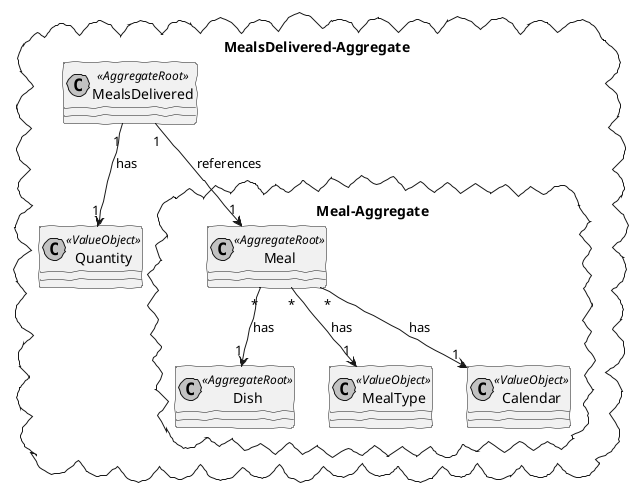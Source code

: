 @startuml

'http://plantuml.com/skinparam.html
skinparam handwritten true
skinparam monochrome true
skinparam packageStyle rect
skinparam defaultFontName FG Virgil
skinparam shadowing false

package MealsDelivered-Aggregate <<Cloud>> {

    package Meal-Aggregate <<Cloud>> {
      class Meal <<AggregateRoot>>
      class Dish <<AggregateRoot>>
      class MealType <<ValueObject>>
      class Calendar <<ValueObject>>
    }
    class MealsDelivered <<AggregateRoot>>
    class Quantity <<ValueObject>>
}

MealsDelivered "1" --> "1" Meal : references
MealsDelivered "1" --> "1" Quantity : has
Meal "*" --> "1" Dish : has
Meal "*" --> "1" MealType : has
Meal "*" --> "1" Calendar : has

@enduml